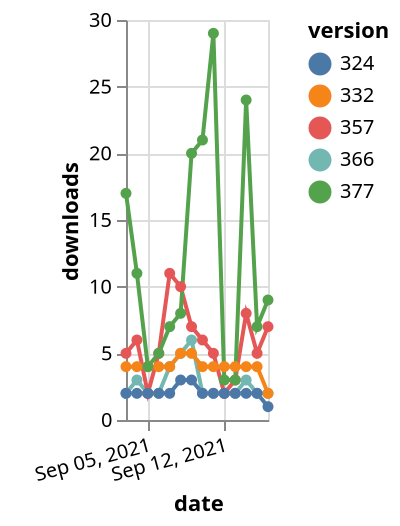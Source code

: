 {"$schema": "https://vega.github.io/schema/vega-lite/v5.json", "description": "A simple bar chart with embedded data.", "data": {"values": [{"date": "2021-09-03", "total": 5661, "delta": 2, "version": "366"}, {"date": "2021-09-04", "total": 5664, "delta": 3, "version": "366"}, {"date": "2021-09-05", "total": 5666, "delta": 2, "version": "366"}, {"date": "2021-09-06", "total": 5668, "delta": 2, "version": "366"}, {"date": "2021-09-07", "total": 5672, "delta": 4, "version": "366"}, {"date": "2021-09-08", "total": 5677, "delta": 5, "version": "366"}, {"date": "2021-09-09", "total": 5683, "delta": 6, "version": "366"}, {"date": "2021-09-10", "total": 5685, "delta": 2, "version": "366"}, {"date": "2021-09-11", "total": 5687, "delta": 2, "version": "366"}, {"date": "2021-09-12", "total": 5689, "delta": 2, "version": "366"}, {"date": "2021-09-13", "total": 5691, "delta": 2, "version": "366"}, {"date": "2021-09-14", "total": 5694, "delta": 3, "version": "366"}, {"date": "2021-09-15", "total": 5696, "delta": 2, "version": "366"}, {"date": "2021-09-16", "total": 5698, "delta": 2, "version": "366"}, {"date": "2021-09-03", "total": 11568, "delta": 5, "version": "357"}, {"date": "2021-09-04", "total": 11574, "delta": 6, "version": "357"}, {"date": "2021-09-05", "total": 11576, "delta": 2, "version": "357"}, {"date": "2021-09-06", "total": 11581, "delta": 5, "version": "357"}, {"date": "2021-09-07", "total": 11592, "delta": 11, "version": "357"}, {"date": "2021-09-08", "total": 11602, "delta": 10, "version": "357"}, {"date": "2021-09-09", "total": 11609, "delta": 7, "version": "357"}, {"date": "2021-09-10", "total": 11615, "delta": 6, "version": "357"}, {"date": "2021-09-11", "total": 11620, "delta": 5, "version": "357"}, {"date": "2021-09-12", "total": 11622, "delta": 2, "version": "357"}, {"date": "2021-09-13", "total": 11625, "delta": 3, "version": "357"}, {"date": "2021-09-14", "total": 11633, "delta": 8, "version": "357"}, {"date": "2021-09-15", "total": 11638, "delta": 5, "version": "357"}, {"date": "2021-09-16", "total": 11645, "delta": 7, "version": "357"}, {"date": "2021-09-03", "total": 9740, "delta": 4, "version": "332"}, {"date": "2021-09-04", "total": 9744, "delta": 4, "version": "332"}, {"date": "2021-09-05", "total": 9748, "delta": 4, "version": "332"}, {"date": "2021-09-06", "total": 9752, "delta": 4, "version": "332"}, {"date": "2021-09-07", "total": 9756, "delta": 4, "version": "332"}, {"date": "2021-09-08", "total": 9761, "delta": 5, "version": "332"}, {"date": "2021-09-09", "total": 9766, "delta": 5, "version": "332"}, {"date": "2021-09-10", "total": 9770, "delta": 4, "version": "332"}, {"date": "2021-09-11", "total": 9774, "delta": 4, "version": "332"}, {"date": "2021-09-12", "total": 9778, "delta": 4, "version": "332"}, {"date": "2021-09-13", "total": 9782, "delta": 4, "version": "332"}, {"date": "2021-09-14", "total": 9786, "delta": 4, "version": "332"}, {"date": "2021-09-15", "total": 9790, "delta": 4, "version": "332"}, {"date": "2021-09-16", "total": 9792, "delta": 2, "version": "332"}, {"date": "2021-09-03", "total": 14133, "delta": 17, "version": "377"}, {"date": "2021-09-04", "total": 14144, "delta": 11, "version": "377"}, {"date": "2021-09-05", "total": 14148, "delta": 4, "version": "377"}, {"date": "2021-09-06", "total": 14153, "delta": 5, "version": "377"}, {"date": "2021-09-07", "total": 14160, "delta": 7, "version": "377"}, {"date": "2021-09-08", "total": 14168, "delta": 8, "version": "377"}, {"date": "2021-09-09", "total": 14188, "delta": 20, "version": "377"}, {"date": "2021-09-10", "total": 14209, "delta": 21, "version": "377"}, {"date": "2021-09-11", "total": 14238, "delta": 29, "version": "377"}, {"date": "2021-09-12", "total": 14241, "delta": 3, "version": "377"}, {"date": "2021-09-13", "total": 14244, "delta": 3, "version": "377"}, {"date": "2021-09-14", "total": 14268, "delta": 24, "version": "377"}, {"date": "2021-09-15", "total": 14275, "delta": 7, "version": "377"}, {"date": "2021-09-16", "total": 14284, "delta": 9, "version": "377"}, {"date": "2021-09-03", "total": 4846, "delta": 2, "version": "324"}, {"date": "2021-09-04", "total": 4848, "delta": 2, "version": "324"}, {"date": "2021-09-05", "total": 4850, "delta": 2, "version": "324"}, {"date": "2021-09-06", "total": 4852, "delta": 2, "version": "324"}, {"date": "2021-09-07", "total": 4854, "delta": 2, "version": "324"}, {"date": "2021-09-08", "total": 4857, "delta": 3, "version": "324"}, {"date": "2021-09-09", "total": 4860, "delta": 3, "version": "324"}, {"date": "2021-09-10", "total": 4862, "delta": 2, "version": "324"}, {"date": "2021-09-11", "total": 4864, "delta": 2, "version": "324"}, {"date": "2021-09-12", "total": 4866, "delta": 2, "version": "324"}, {"date": "2021-09-13", "total": 4868, "delta": 2, "version": "324"}, {"date": "2021-09-14", "total": 4870, "delta": 2, "version": "324"}, {"date": "2021-09-15", "total": 4872, "delta": 2, "version": "324"}, {"date": "2021-09-16", "total": 4873, "delta": 1, "version": "324"}]}, "width": "container", "mark": {"type": "line", "point": {"filled": true}}, "encoding": {"x": {"field": "date", "type": "temporal", "timeUnit": "yearmonthdate", "title": "date", "axis": {"labelAngle": -15}}, "y": {"field": "delta", "type": "quantitative", "title": "downloads"}, "color": {"field": "version", "type": "nominal"}, "tooltip": {"field": "delta"}}}